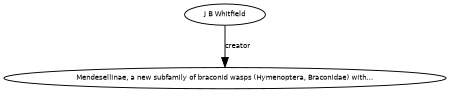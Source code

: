 digraph G {
size="3,3";
node [fontsize=7, fontname="Helvetica"];
edge [fontsize=7, fontname="Helvetica"];
node0 [label="J B Whitfield", width=0.27433100247,height=0.27433100247];
node1 [label="Mendesellinae, a new subfamily of braconid wasps (Hymenoptera, Braconidae) with...", width=0.27433100247,height=0.27433100247];
node0 -> node1 [label="creator"];
}

